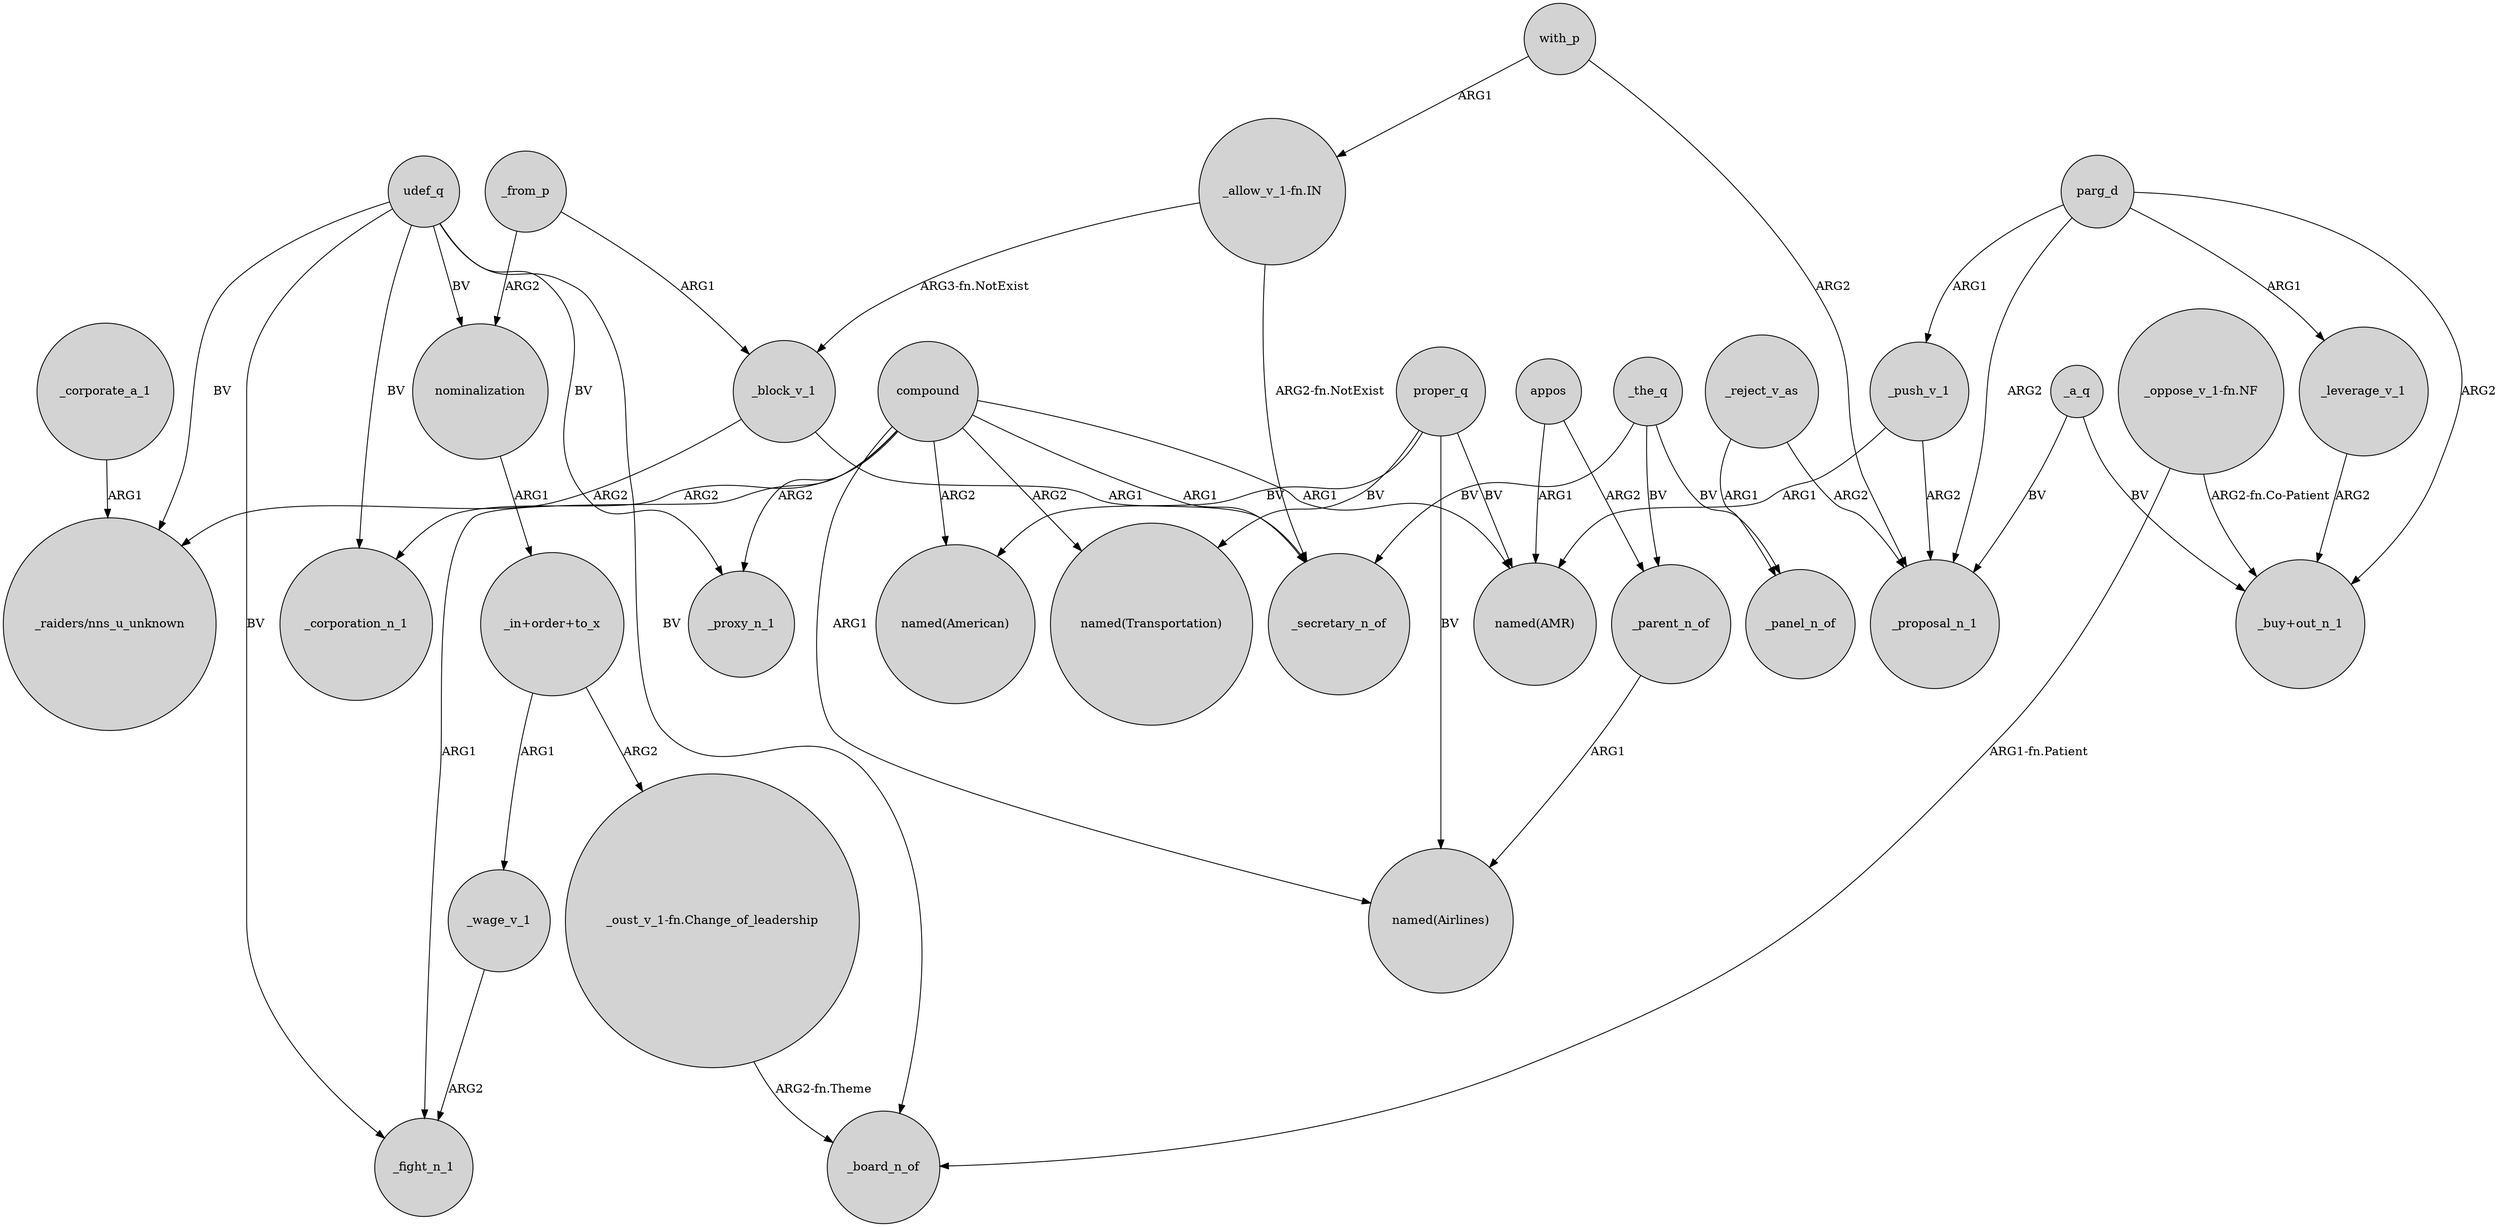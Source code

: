 digraph {
	node [shape=circle style=filled]
	proper_q -> "named(Transportation)" [label=BV]
	"_allow_v_1-fn.IN" -> _secretary_n_of [label="ARG2-fn.NotExist"]
	"_in+order+to_x" -> "_oust_v_1-fn.Change_of_leadership" [label=ARG2]
	proper_q -> "named(American)" [label=BV]
	compound -> "named(Transportation)" [label=ARG2]
	_the_q -> _parent_n_of [label=BV]
	_push_v_1 -> "named(AMR)" [label=ARG1]
	_wage_v_1 -> _fight_n_1 [label=ARG2]
	_parent_n_of -> "named(Airlines)" [label=ARG1]
	_block_v_1 -> _secretary_n_of [label=ARG1]
	compound -> _corporation_n_1 [label=ARG2]
	appos -> "named(AMR)" [label=ARG1]
	udef_q -> _board_n_of [label=BV]
	compound -> "named(AMR)" [label=ARG1]
	parg_d -> _push_v_1 [label=ARG1]
	compound -> "named(Airlines)" [label=ARG1]
	parg_d -> "_buy+out_n_1" [label=ARG2]
	compound -> _proxy_n_1 [label=ARG2]
	_reject_v_as -> _panel_n_of [label=ARG1]
	compound -> "named(American)" [label=ARG2]
	_the_q -> _secretary_n_of [label=BV]
	_a_q -> "_buy+out_n_1" [label=BV]
	"_allow_v_1-fn.IN" -> _block_v_1 [label="ARG3-fn.NotExist"]
	udef_q -> _proxy_n_1 [label=BV]
	parg_d -> _leverage_v_1 [label=ARG1]
	udef_q -> _corporation_n_1 [label=BV]
	udef_q -> _fight_n_1 [label=BV]
	"_oppose_v_1-fn.NF" -> _board_n_of [label="ARG1-fn.Patient"]
	nominalization -> "_in+order+to_x" [label=ARG1]
	_the_q -> _panel_n_of [label=BV]
	_reject_v_as -> _proposal_n_1 [label=ARG2]
	appos -> _parent_n_of [label=ARG2]
	with_p -> "_allow_v_1-fn.IN" [label=ARG1]
	_block_v_1 -> "_raiders/nns_u_unknown" [label=ARG2]
	with_p -> _proposal_n_1 [label=ARG2]
	udef_q -> nominalization [label=BV]
	_leverage_v_1 -> "_buy+out_n_1" [label=ARG2]
	proper_q -> "named(AMR)" [label=BV]
	parg_d -> _proposal_n_1 [label=ARG2]
	_from_p -> nominalization [label=ARG2]
	proper_q -> "named(Airlines)" [label=BV]
	compound -> _fight_n_1 [label=ARG1]
	"_oust_v_1-fn.Change_of_leadership" -> _board_n_of [label="ARG2-fn.Theme"]
	"_oppose_v_1-fn.NF" -> "_buy+out_n_1" [label="ARG2-fn.Co-Patient"]
	_push_v_1 -> _proposal_n_1 [label=ARG2]
	compound -> _secretary_n_of [label=ARG1]
	udef_q -> "_raiders/nns_u_unknown" [label=BV]
	_corporate_a_1 -> "_raiders/nns_u_unknown" [label=ARG1]
	"_in+order+to_x" -> _wage_v_1 [label=ARG1]
	_from_p -> _block_v_1 [label=ARG1]
	_a_q -> _proposal_n_1 [label=BV]
}
